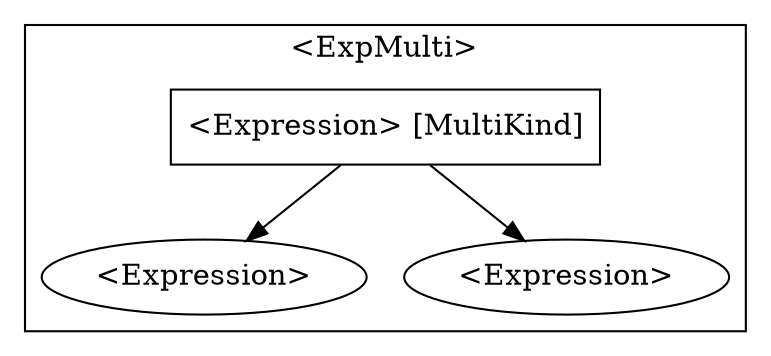 digraph {

    subgraph clusterExpMulti {
        label="<ExpMulti>"
        expMulti[shape="box" label="<Expression> [MultiKind]"];
        expM1[label="<Expression>"];
        expM2[label="<Expression>"];
    }

    {
        expMulti -> expM1;
        expMulti -> expM2;
    }
}